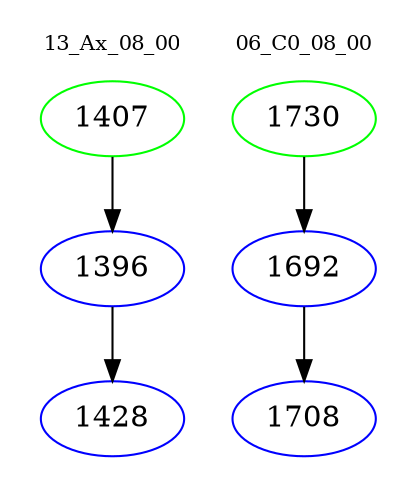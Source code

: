 digraph{
subgraph cluster_0 {
color = white
label = "13_Ax_08_00";
fontsize=10;
T0_1407 [label="1407", color="green"]
T0_1407 -> T0_1396 [color="black"]
T0_1396 [label="1396", color="blue"]
T0_1396 -> T0_1428 [color="black"]
T0_1428 [label="1428", color="blue"]
}
subgraph cluster_1 {
color = white
label = "06_C0_08_00";
fontsize=10;
T1_1730 [label="1730", color="green"]
T1_1730 -> T1_1692 [color="black"]
T1_1692 [label="1692", color="blue"]
T1_1692 -> T1_1708 [color="black"]
T1_1708 [label="1708", color="blue"]
}
}
